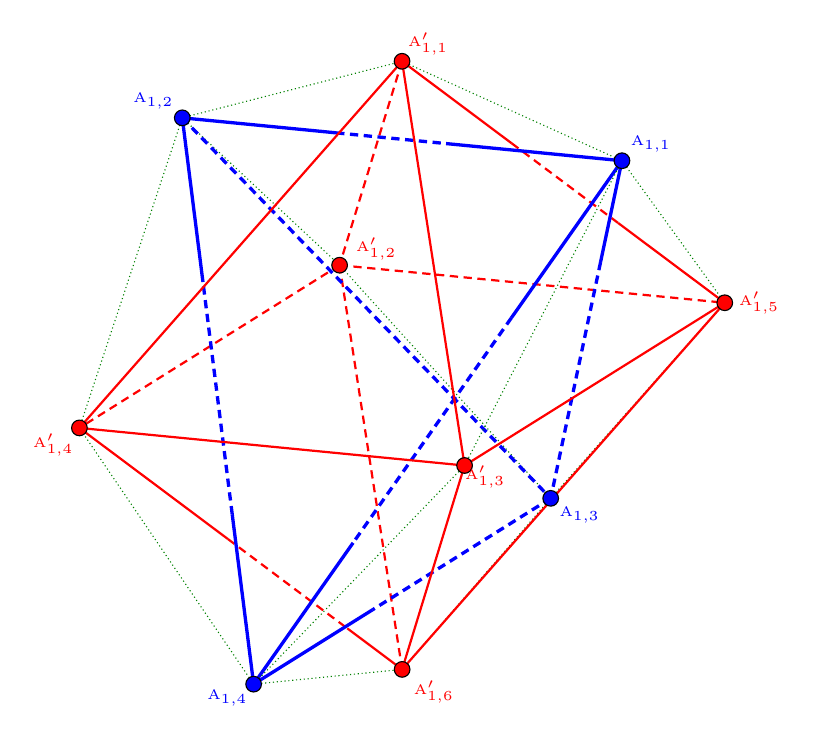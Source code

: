\begin{tikzpicture}[
	rotate around y=77, % free to adjust to rotate the Adash octahedron around its local "z" axis
	rotate around z=-61.282, % -arctan(y/z) where y and z are the corresponding components of {(Adash6) - (Adash1)}
	rotate around y=90,
	rotate around x=90, % this and the next rotate TikZ's axes into our conventional view (z axis pointing upwards, x and y coming towards viewer)
	scale = 5.0,
	]
%	\draw[->] (0,0,0)--++(1,0,0) node[right]{$x$};
%	\draw[->] (0,0,0)--++(0,1,0) node[above]{$y$};
%	\draw[->] (0,0,0)--++(0,0,1) node[below left]{$z$};
	% A
	%% Coord def
	\coordinate (A1) at (0, 0, 0);
	\coordinate (A2) at (1.258, 0, 0);
	\coordinate (A3) at (0.629, 1.309, 0);
	\coordinate (A4) at (0.629, 0.705, 1.103);	
	% Adash
	%% Coord def
	\coordinate (Adash1) at (0.629, -0.174, -0.095);
	\coordinate (Adash2) at (1.18,  0.768, -0.207);
	\coordinate (Adash3) at (0.078,  0.239,  0.759);
	\coordinate (Adash4) at (1.18,  0.239,  0.759);
	\coordinate (Adash5) at (0.078,  0.768, -0.207);
	\coordinate (Adash6) at (0.629,  1.181,  0.647);
	%% Draw lines
	% A2 -- Adash1
	\draw[Green, thin, densely dotted] (A2) -- (Adash1);
	% A2 -- Adash2
	\draw[Green, thin, densely dotted] (A2) -- (Adash2);
	% A2 -- Adash4
	\draw[Green, thin, densely dotted] (A2) -- (Adash4);
	% A3 -- Adash2
	\draw[Green, thin, densely dotted] (A3) -- (Adash2);
	% A3 -- Adash5
	\draw[Green, thin, densely dotted] (A3) -- (Adash5);
	% A3 -- Adash6
	\draw[Green, thin, densely dotted] (A3) -- (Adash6);
	% Adash4 -- Adash6
	\draw[red, thick] (Adash4) -- ($(Adash4)!0.46!(Adash6)$);
	\draw[red, thick, densely dashed] ($(Adash4)!0.46!(Adash6)$) -- ($(Adash4)!0.83!(Adash6)$);
	\draw[red, thick] ($(Adash4)!0.83!(Adash6)$) -- (Adash6);
	% Adash2 -- Adash6
	\draw[red, thick, densely dashed] (Adash2) -- (Adash6);
	% Adash2 -- Adash5
	\draw[red, thick, densely dashed] (Adash2) -- (Adash5);
	% Adash1 -- Adash2
	\draw[red, thick, densely dashed] (Adash1) -- (Adash2);
	% Adash1 -- Adash5
	\draw[red, thick] (Adash1) -- ($(Adash1)!0.34!(Adash5)$);
	\draw[red, thick, densely dashed] ($(Adash1)!0.34!(Adash5)$) -- ($(Adash1)!0.67!(Adash5)$);
	\draw[red, thick] ($(Adash1)!0.67!(Adash5)$) -- (Adash5);
	% Adash2 -- Adash4
	\draw[red, thick, densely dashed] (Adash2) -- (Adash4);
	% A2 -- A1
	\draw[Blue, very thick] (A2) -- ($(A2)!0.35!(A1)$);
	\draw[Blue, very thick, densely dashed] ($(A2)!0.35!(A1)$) -- ($(A2)!0.6!(A1)$);
	\draw[Blue, very thick] ($(A2)!0.6!(A1)$) -- (A1);
	% A1 -- A4
	\draw[Blue, very thick] (A1) -- ($(A1)!0.3!(A4)$);
	\draw[Blue, very thick, densely dashed] ($(A1)!0.3!(A4)$) -- ($(A1)!0.73!(A4)$);
	\draw[Blue, very thick] ($(A1)!0.73!(A4)$) -- (A4);
	% A2 -- A3
	\draw[Blue, very thick, densely dashed] (A2) -- (A3);
	% A3 -- A4
	\draw[Blue, very thick, densely dashed] (A3) -- ($(A3)!0.6!(A4)$);
	\draw[Blue, very thick] ($(A3)!0.6!(A4)$) -- (A4);
	% A4 -- A2
	\draw[Blue, very thick] (A4) -- ($(A4)!0.3!(A2)$);
	\draw[Blue, very thick, densely dashed] ($(A4)!0.3!(A2)$) -- ($(A4)!0.71!(A2)$);
	\draw[Blue, very thick] ($(A4)!0.71!(A2)$) -- (A2);
	% A1 -- A3
	\draw[Blue, very thick] (A1) -- ($(A1)!0.3!(A3)$);
	\draw[Blue, very thick, densely dashed] ($(A1)!0.3!(A3)$) -- (A3);
	% Adash1 -- Adash4
	\draw[red, thick] (Adash1) -- (Adash4);
	% Adash5 -- Adash6
	\draw[red, thick] (Adash5) -- (Adash6);
	% Adash5 -- Adash3
	\draw[red, thick] (Adash5) -- (Adash3);
	% Adash3 -- Adash6
	\draw[red, thick] (Adash3) -- (Adash6);
	% Adash4 -- Adash3
	\draw[red, thick] (Adash4) -- (Adash3);
	% Adash3 -- Adash1
	\draw[red, thick] (Adash3) -- (Adash1);
	% A1 -- Adash1
	\draw[Green, thin, densely dotted] (A1) -- (Adash1);
	% A1 -- Adash3
	\draw[Green, thin, densely dotted] (A1) -- (Adash3);
	% A1 -- Adash5
	\draw[Green, thin, densely dotted] (A1) -- (Adash5);
	% A4 -- Adash3
	\draw[Green, thin, densely dotted] (A4) -- (Adash3);
	% A4 -- Adash4
	\draw[Green, thin, densely dotted] (A4) -- (Adash4);
	% A4 -- Adash6
	\draw[Green, thin, densely dotted] (A4) -- (Adash6);
	%% Plot states
	\foreach \astate in {A1, A2, A3, A4} \node at (\astate)[circle, fill = Blue, draw = black, inner sep=2pt]{};
	\foreach \adashstate in {Adash1, Adash2, Adash3, Adash4, Adash5, Adash6} \node at (\adashstate)[circle, fill = red, draw = black, inner sep=2pt]{};
	%% Label states
	\node[anchor = south west, Blue, inner sep = 3pt] (A1label) at (A1) {\tiny $\mathrm{A}_{1,1}$};
	\node[anchor = south east, Blue, inner sep = 3pt] (A2label) at (A2) {\tiny $\mathrm{A}_{1,2}$};
	\node[anchor = north west, Blue, inner sep = 3pt] (A3label) at (A3) {\tiny $\mathrm{A}_{1,3}$};
	\node[anchor = north east, Blue, inner sep = 2pt] (A4label) at (A4) {\tiny $\mathrm{A}_{1,4}$};
	\node[anchor = south west, inner sep = 2pt, red] (Adash1label) at (Adash1) {\tiny $\mathrm{A}'_{1,1}$};
	\node[anchor = south west, inner sep = 2pt, red] (Adash2label) at ($(Adash2)+(-0.03,0,0)$) {\tiny $\mathrm{A}'_{1,2}$};
	\node[anchor = north west, inner sep = 0pt, red] (Adash3label) at (Adash3) {\tiny $\mathrm{A}'_{1,3}$};
	\node[anchor = north east, red, inner sep = 2pt] (Adash4label) at (Adash4) {\tiny $\mathrm{A}'_{1,4}$};
	\node[anchor = west, inner sep = 5pt, red] (Adash5label) at (Adash5) {\tiny $\mathrm{A}'_{1,5}$};
	\node[anchor = north west, inner sep = 4pt, red] (Adash6label) at (Adash6) {\tiny $\mathrm{A}'_{1,6}$};
\end{tikzpicture}